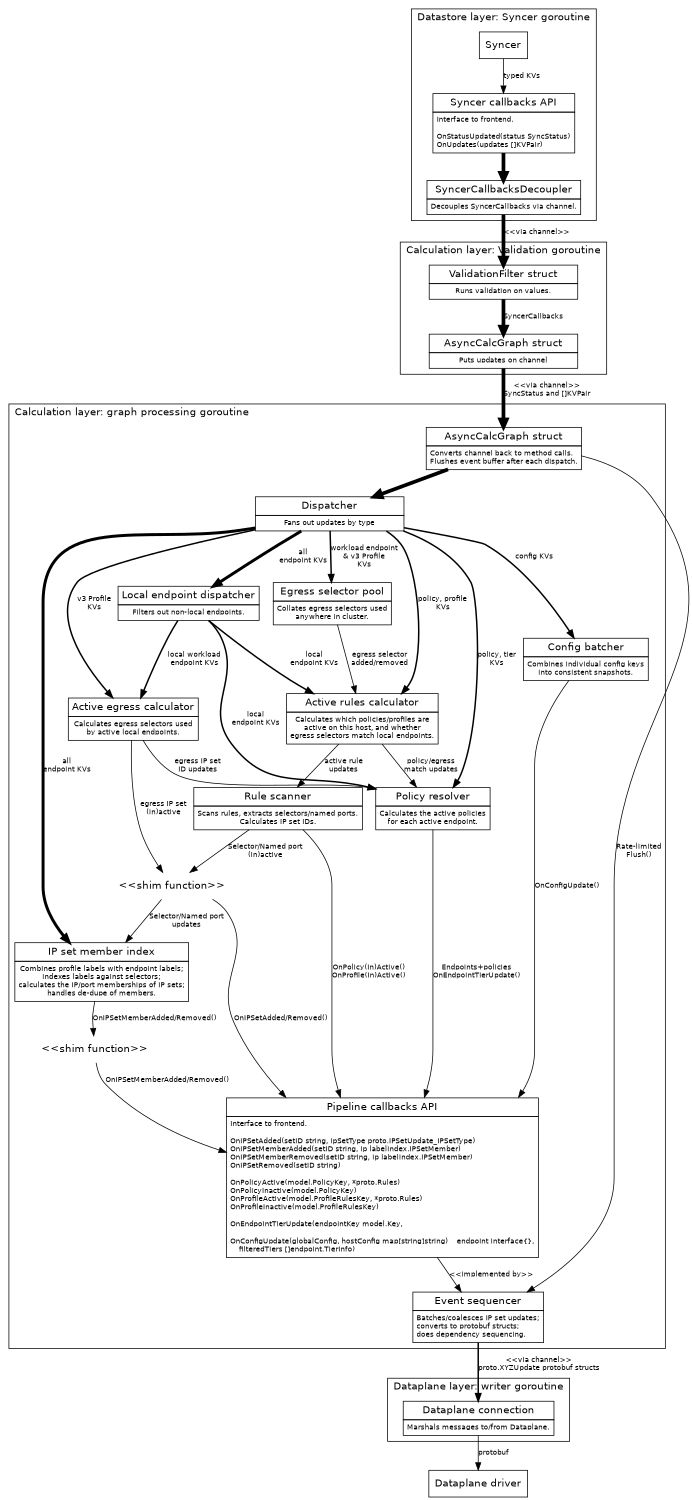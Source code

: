 digraph G {
size="7.5,10"
labeljust="l"
fontname=Helvetica;
node [fontname=Helvetica]
edge [fontname=Helvetica,fontsize=10]

    subgraph cluster0 {
    label="Datastore layer: Syncer goroutine";

        Syncer [shape=box]

        Syncer -> SyncerCallbacks [label="typed KVs"]

        SyncerCallbacks [label=<<table BORDER="0" CELLBORDER="1" CELLSPACING="0" CELLPADDING="4">
          <tr><td><font point-size="14">Syncer callbacks API</font></td></tr>
          <tr><td align="left"><font point-size="10">Interface to frontend.<BR ALIGN="LEFT"/>
<BR ALIGN="LEFT"/>
OnStatusUpdated(status SyncStatus)<BR ALIGN="LEFT"/>
OnUpdates(updates []KVPair)<BR ALIGN="LEFT"/>
</font></td></tr>
        </table>>, shape=none, margin=0];

        SyncerCallbacks -> SyncerCallbacksDecoupler [penwidth=5];

        SyncerCallbacksDecoupler [label=<<table BORDER="0" CELLBORDER="1" CELLSPACING="0" CELLPADDING="4">
          <tr><td><font point-size="14">SyncerCallbacksDecoupler</font></td></tr>
          <tr><td><font point-size="10">Decouples SyncerCallbacks via channel.</font></td></tr>
        </table>>, shape=none, margin=0];
    }

    subgraph cluster1 {
    label="Calculation layer: Validation goroutine";
        SyncerCallbacksDecoupler -> ValidationFilter [label="<<via channel>>" penwidth=5];
        ValidationFilter [label=<<table BORDER="0" CELLBORDER="1" CELLSPACING="0" CELLPADDING="4">
          <tr><td WIDTH="200"><font point-size="14" >ValidationFilter struct</font></td></tr>
          <tr><td><font point-size="10">Runs validation on values.</font></td></tr>
        </table>>, shape=none, margin=0]
        ValidationFilter -> AsyncCalcGraph [label="SyncerCallbacks", penwidth=5]
    }

    AsyncCalcGraph [label=<<table BORDER="0" CELLBORDER="1" CELLSPACING="0" CELLPADDING="4">
      <tr><td WIDTH="200"><font point-size="14" >AsyncCalcGraph struct</font></td></tr>
      <tr><td><font point-size="10">Puts updates on channel</font></td></tr>
    </table>>, shape=none, margin=0]
    AsyncCalcGraph -> AsyncCalcGraph2 [label="<<via channel>>\nSyncStatus and []KVPair", penwidth=5]

    subgraph cluster2 {
    label="Calculation layer: graph processing goroutine";

        AsyncCalcGraph2 [label=<<table BORDER="0" CELLBORDER="1" CELLSPACING="0" CELLPADDING="4">
          <tr><td WIDTH="200"><font point-size="14" >AsyncCalcGraph struct</font></td></tr>
          <tr><td><font point-size="10">Converts channel back to method calls.<BR ALIGN="LEFT"/>Flushes event buffer after each dispatch.</font></td></tr>
        </table>>, shape=none, margin=0]
        AsyncCalcGraph2 -> Dispatcher [penwidth=5]
        AsyncCalcGraph2 -> EventBuffer [label="Rate-limited\nFlush()"]

        subgraph {
            /* Put some padding either side of the Dispatcher. */
            rank=same; nodepadding1; Dispatcher; nodepadding2;
            nodepadding1 [style=invisible,fixedsize=true,width=4]
            nodepadding2 [style=invisible,fixedsize=true,width=4]
            nodepadding1 -> Dispatcher [style=invis];
            Dispatcher -> nodepadding2 [style=invis];
        }

        Dispatcher [label=<<table BORDER="0" CELLBORDER="1" CELLSPACING="0" CELLPADDING="4">
          <tr><td WIDTH="200"><font point-size="14" >Dispatcher</font></td></tr>
          <tr><td><font point-size="10">Fans out updates by type</font></td></tr>
        </table>>, shape=none, margin=0]
        Dispatcher -> PolicyResolver [label="policy, tier\nKVs", penwidth=2]
        Dispatcher -> ActiveRulesCalc [label="policy, profile\nKVs", penwidth=2]
        Dispatcher -> ActiveEgressCalc [label="v3 Profile\nKVs", penwidth=2]
        Dispatcher -> EgressSelPool [label="workload endpoint\n& v3 Profile\nKVs", penwidth=2]

        Dispatcher -> LocalDispatcher [label="all\nendpoint KVs", penwidth=4];
        Dispatcher -> MemberCalc [label="all\nendpoint KVs", penwidth=4];
        Dispatcher -> ConfigBatcher [label="config KVs", penwidth=2];


        LocalDispatcher [label=<<table BORDER="0" CELLBORDER="1" CELLSPACING="0" CELLPADDING="4">
          <tr><td><font point-size="14">Local endpoint dispatcher</font></td></tr>
          <tr><td><font point-size="10">Filters out non-local endpoints.</font></td></tr>
        </table>>, shape=none, margin=0]
        LocalDispatcher -> ActiveRulesCalc [label="local\nendpoint KVs", penwidth=2];
        LocalDispatcher -> PolicyResolver [label="local\nendpoint KVs", penwidth=2]
        LocalDispatcher -> ActiveEgressCalc [label="local workload\nendpoint KVs", penwidth=2];

        ConfigBatcher [label=<<table BORDER="0" CELLBORDER="1" CELLSPACING="0" CELLPADDING="4">
          <tr><td><font point-size="14">Config batcher</font></td></tr>
          <tr><td><font point-size="10">Combines individual config keys<BR ALIGN="LEFT"
                  />into consistent snapshots.</font></td></tr>
        </table>>, shape=none, margin=0]
        ConfigBatcher -> PipelineCallbacks [label="OnConfigUpdate()"]

        EgressSelPool [label=<<table BORDER="0" CELLBORDER="1" CELLSPACING="0" CELLPADDING="4">
          <tr><td><font point-size="14">Egress selector pool</font></td></tr>
          <tr><td><font point-size="10">Collates egress selectors used<br/>anywhere in cluster.</font></td></tr>
        </table>>, shape=none, margin=0];
        EgressSelPool -> ActiveRulesCalc [label="egress selector\nadded/removed"];

        ActiveRulesCalc [label=<<table BORDER="0" CELLBORDER="1" CELLSPACING="0" CELLPADDING="4">
          <tr><td><font point-size="14">Active rules calculator</font></td></tr>
          <tr><td><font point-size="10">Calculates which policies/profiles are<br/>active on this host, and whether<br/>egress selectors match local endpoints.</font></td></tr>
        </table>>, shape=none, margin=0];
        ActiveRulesCalc -> RuleScanner [label="active rule\nupdates"];
        ActiveRulesCalc -> PolicyResolver [label="policy/egress\nmatch updates"];

	ActiveEgressCalc [label=<<table BORDER="0" CELLBORDER="1" CELLSPACING="0" CELLPADDING="4">
          <tr><td><font point-size="14">Active egress calculator</font></td></tr>
          <tr><td><font point-size="10">Calculates egress selectors used<br/>by active local endpoints.</font></td></tr>
        </table>>, shape=none, margin=0];
        ActiveEgressCalc -> RuleScannerShim [label="egress IP set\n(in)active"];
        ActiveEgressCalc -> PolicyResolver [label="egress IP set\nID updates"];

        "<<shim function>>" [shape=none]

        RuleScanner [label=<<table BORDER="0" CELLBORDER="1" CELLSPACING="0" CELLPADDING="4">
          <tr><td><font point-size="14">Rule scanner</font></td></tr>
          <tr><td><font point-size="10">Scans rules, extracts selectors/named ports.<br/>Calculates IP set IDs.</font></td></tr>
        </table>>, shape=none, margin=0];

        PolicyResolver [label=<<table BORDER="0" CELLBORDER="1" CELLSPACING="0" CELLPADDING="4">
          <tr><td><font point-size="14">Policy resolver</font></td></tr>
          <tr><td><font point-size="10">Calculates the active policies<br/>for each active endpoint.</font></td></tr>
        </table>>, shape=none, margin=0];


        MemberCalc [label=<<table BORDER="0" CELLBORDER="1" CELLSPACING="0" CELLPADDING="4">
          <tr><td><font point-size="14">IP set member index</font></td></tr>
          <tr><td><font point-size="10">Combines profile labels with endpoint labels;<br/>indexes labels against selectors;<br/>calculates the IP/port memberships of IP sets;<br/>handles de-dupe of members.</font></td></tr>
        </table>>, shape=none, margin=0];


        RuleScanner -> PipelineCallbacks [label="OnPolicy(In)Active()\nOnProfile(In)Active()"];

        RuleScannerShim [label="<<shim function>>", shape=none]

        RuleScanner -> RuleScannerShim [label="Selector/Named port\n(in)active"];

        RuleScannerShim -> MemberCalc [label="Selector/Named port\nupdates"]
        RuleScannerShim -> PipelineCallbacks [label="OnIPSetAdded/Removed()"];

        MemberCalc -> "<<shim function>>" [label="OnIPSetMemberAdded/Removed()"];
        "<<shim function>>" -> PipelineCallbacks [label="OnIPSetMemberAdded/Removed()"];
        PolicyResolver -> PipelineCallbacks [label="Endpoints+policies\nOnEndpointTierUpdate()"];

        PipelineCallbacks [label=<<table BORDER="0" CELLBORDER="1" CELLSPACING="0" CELLPADDING="4">
          <tr><td><font point-size="14">Pipeline callbacks API</font></td></tr>
          <tr><td align="left"><font point-size="10">Interface to frontend.<BR ALIGN="LEFT"/>
<BR ALIGN="LEFT"/>
OnIPSetAdded(setID string, ipSetType proto.IPSetUpdate_IPSetType)<BR ALIGN="LEFT"/>
OnIPSetMemberAdded(setID string, ip labelindex.IPSetMember)<BR ALIGN="LEFT"/>
OnIPSetMemberRemoved(setID string, ip labelindex.IPSetMember)<BR ALIGN="LEFT"/>
OnIPSetRemoved(setID string)<BR ALIGN="LEFT"/>
<BR ALIGN="LEFT"/>
OnPolicyActive(model.PolicyKey, *proto.Rules)<BR ALIGN="LEFT"/>
OnPolicyInactive(model.PolicyKey)<BR ALIGN="LEFT"/>
OnProfileActive(model.ProfileRulesKey, *proto.Rules)<BR ALIGN="LEFT"/>
OnProfileInactive(model.ProfileRulesKey)<BR ALIGN="LEFT"/>
<BR ALIGN="LEFT"/>
OnEndpointTierUpdate(endpointKey model.Key,<BR ALIGN="LEFT"/>
<BR ALIGN="LEFT"/>
OnConfigUpdate(globalConfig, hostConfig map[string]string)
    endpoint interface{},<BR ALIGN="LEFT"/>
    filteredTiers []endpoint.TierInfo)<BR ALIGN="LEFT"/>
</font></td></tr>
        </table>>, shape=none, margin=0];

        PipelineCallbacks -> EventBuffer [label="<<implemented by>>"]

        EventBuffer [label=<<table BORDER="0" CELLBORDER="1" CELLSPACING="0" CELLPADDING="4">
          <tr><td><font point-size="14">Event sequencer</font></td></tr>
          <tr><td><font point-size="10">Batches/coalesces IP set updates;<BR ALIGN="LEFT"/>converts to protobuf structs;<BR ALIGN="LEFT"/>does dependency sequencing.<BR ALIGN="LEFT"/></font></td></tr>
        </table>>, shape=none, margin=0];
    }

    subgraph cluster3 {
    label="Dataplane layer: writer goroutine";
        DataplaneConnection [label=<<table BORDER="0" CELLBORDER="1" CELLSPACING="0" CELLPADDING="4">
          <tr><td><font point-size="14">Dataplane connection</font></td></tr>
          <tr><td><font point-size="10">Marshals messages to/from Dataplane.</font></td></tr>
        </table>>, shape=none, margin=0];
    }


    EventBuffer -> DataplaneConnection [label="<<via channel>>\nproto.XYZUpdate protobuf structs", penwidth=2]
    DataplaneConnection -> Dataplane [label="protobuf"];
    Dataplane [shape=box, label="Dataplane driver"];
}
